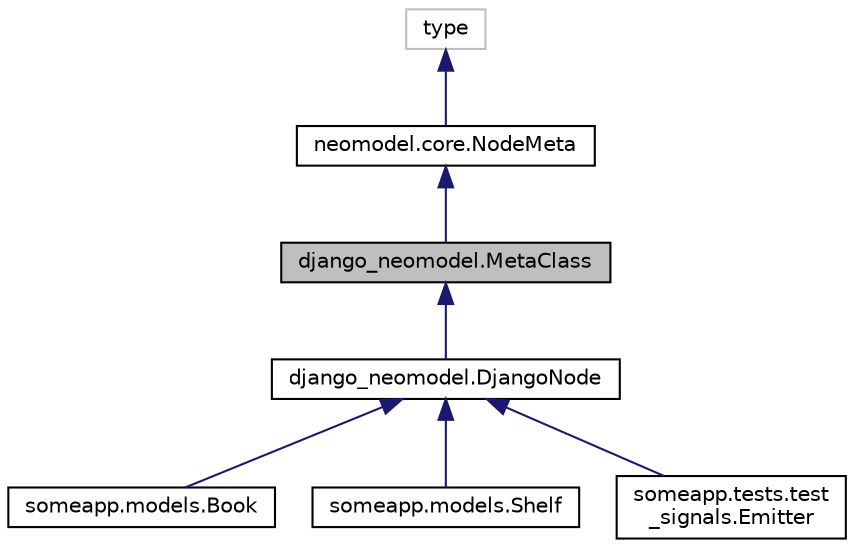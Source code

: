 digraph "django_neomodel.MetaClass"
{
 // LATEX_PDF_SIZE
  edge [fontname="Helvetica",fontsize="10",labelfontname="Helvetica",labelfontsize="10"];
  node [fontname="Helvetica",fontsize="10",shape=record];
  Node1 [label="django_neomodel.MetaClass",height=0.2,width=0.4,color="black", fillcolor="grey75", style="filled", fontcolor="black",tooltip=" "];
  Node2 -> Node1 [dir="back",color="midnightblue",fontsize="10",style="solid"];
  Node2 [label="neomodel.core.NodeMeta",height=0.2,width=0.4,color="black", fillcolor="white", style="filled",URL="$classneomodel_1_1core_1_1_node_meta.html",tooltip=" "];
  Node3 -> Node2 [dir="back",color="midnightblue",fontsize="10",style="solid"];
  Node3 [label="type",height=0.2,width=0.4,color="grey75", fillcolor="white", style="filled",tooltip=" "];
  Node1 -> Node4 [dir="back",color="midnightblue",fontsize="10",style="solid"];
  Node4 [label="django_neomodel.DjangoNode",height=0.2,width=0.4,color="black", fillcolor="white", style="filled",URL="$classdjango__neomodel_1_1_django_node.html",tooltip=" "];
  Node4 -> Node5 [dir="back",color="midnightblue",fontsize="10",style="solid"];
  Node5 [label="someapp.models.Book",height=0.2,width=0.4,color="black", fillcolor="white", style="filled",URL="$classsomeapp_1_1models_1_1_book.html",tooltip=" "];
  Node4 -> Node6 [dir="back",color="midnightblue",fontsize="10",style="solid"];
  Node6 [label="someapp.models.Shelf",height=0.2,width=0.4,color="black", fillcolor="white", style="filled",URL="$classsomeapp_1_1models_1_1_shelf.html",tooltip=" "];
  Node4 -> Node7 [dir="back",color="midnightblue",fontsize="10",style="solid"];
  Node7 [label="someapp.tests.test\l_signals.Emitter",height=0.2,width=0.4,color="black", fillcolor="white", style="filled",URL="$classsomeapp_1_1tests_1_1test__signals_1_1_emitter.html",tooltip=" "];
}
